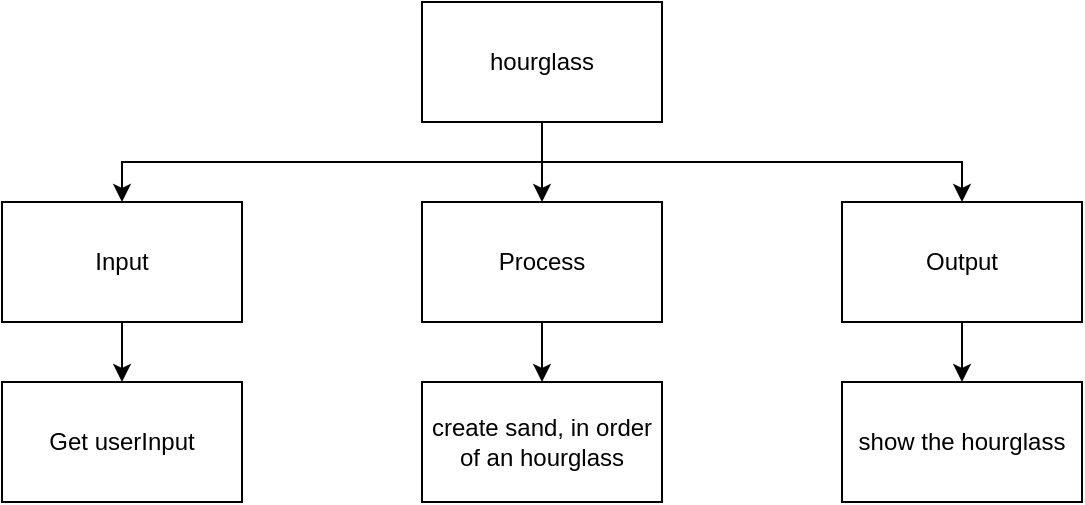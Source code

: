 <mxfile>
    <diagram id="qQBTFdP2BRxF2zI0sAWV" name="Page-1">
        <mxGraphModel dx="1086" dy="700" grid="1" gridSize="10" guides="1" tooltips="1" connect="1" arrows="1" fold="1" page="1" pageScale="1" pageWidth="827" pageHeight="1169" math="0" shadow="0">
            <root>
                <mxCell id="0"/>
                <mxCell id="1" parent="0"/>
                <mxCell id="2" value="" style="edgeStyle=none;html=1;" edge="1" parent="1" source="3" target="13">
                    <mxGeometry relative="1" as="geometry"/>
                </mxCell>
                <mxCell id="3" value="Input" style="rounded=0;whiteSpace=wrap;html=1;" vertex="1" parent="1">
                    <mxGeometry x="70" y="110" width="120" height="60" as="geometry"/>
                </mxCell>
                <mxCell id="4" style="edgeStyle=none;html=1;entryX=0.5;entryY=0;entryDx=0;entryDy=0;rounded=0;" edge="1" parent="1" target="3">
                    <mxGeometry relative="1" as="geometry">
                        <mxPoint x="320" y="90" as="sourcePoint"/>
                        <Array as="points">
                            <mxPoint x="130" y="90"/>
                        </Array>
                    </mxGeometry>
                </mxCell>
                <mxCell id="5" style="edgeStyle=none;rounded=0;html=1;entryX=0.5;entryY=0;entryDx=0;entryDy=0;" edge="1" parent="1" target="12">
                    <mxGeometry relative="1" as="geometry">
                        <mxPoint x="320" y="90" as="sourcePoint"/>
                        <Array as="points">
                            <mxPoint x="550" y="90"/>
                        </Array>
                    </mxGeometry>
                </mxCell>
                <mxCell id="6" value="" style="edgeStyle=none;rounded=0;html=1;" edge="1" parent="1" source="7" target="10">
                    <mxGeometry relative="1" as="geometry"/>
                </mxCell>
                <mxCell id="7" value="hourglass" style="rounded=0;whiteSpace=wrap;html=1;" vertex="1" parent="1">
                    <mxGeometry x="280" y="10" width="120" height="60" as="geometry"/>
                </mxCell>
                <mxCell id="8" style="edgeStyle=none;html=1;endArrow=none;endFill=0;" edge="1" parent="1" source="10">
                    <mxGeometry relative="1" as="geometry">
                        <mxPoint x="340" y="180" as="targetPoint"/>
                    </mxGeometry>
                </mxCell>
                <mxCell id="9" value="" style="edgeStyle=none;rounded=0;html=1;endArrow=classic;endFill=1;entryX=0.5;entryY=0;entryDx=0;entryDy=0;" edge="1" parent="1" target="15">
                    <mxGeometry relative="1" as="geometry">
                        <mxPoint x="340" y="180" as="sourcePoint"/>
                        <Array as="points"/>
                    </mxGeometry>
                </mxCell>
                <mxCell id="10" value="Process" style="rounded=0;whiteSpace=wrap;html=1;" vertex="1" parent="1">
                    <mxGeometry x="280" y="110" width="120" height="60" as="geometry"/>
                </mxCell>
                <mxCell id="11" value="" style="edgeStyle=none;rounded=0;html=1;" edge="1" parent="1" source="12" target="14">
                    <mxGeometry relative="1" as="geometry"/>
                </mxCell>
                <mxCell id="12" value="Output" style="rounded=0;whiteSpace=wrap;html=1;" vertex="1" parent="1">
                    <mxGeometry x="490" y="110" width="120" height="60" as="geometry"/>
                </mxCell>
                <mxCell id="13" value="Get userInput" style="rounded=0;whiteSpace=wrap;html=1;" vertex="1" parent="1">
                    <mxGeometry x="70" y="200" width="120" height="60" as="geometry"/>
                </mxCell>
                <mxCell id="14" value="show the hourglass" style="rounded=0;whiteSpace=wrap;html=1;" vertex="1" parent="1">
                    <mxGeometry x="490" y="200" width="120" height="60" as="geometry"/>
                </mxCell>
                <mxCell id="15" value="create sand, in order of an hourglass" style="rounded=0;whiteSpace=wrap;html=1;" vertex="1" parent="1">
                    <mxGeometry x="280" y="200" width="120" height="60" as="geometry"/>
                </mxCell>
            </root>
        </mxGraphModel>
    </diagram>
</mxfile>
